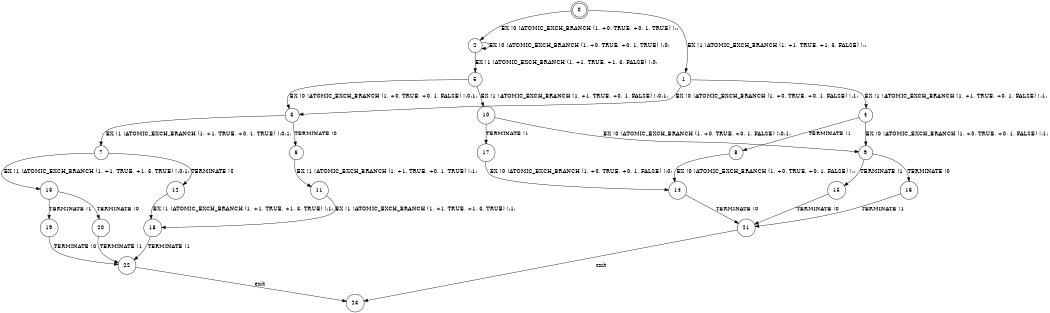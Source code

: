 digraph BCG {
size = "7, 10.5";
center = TRUE;
node [shape = circle];
0 [peripheries = 2];
0 -> 1 [label = "EX !1 !ATOMIC_EXCH_BRANCH (1, +1, TRUE, +1, 3, FALSE) !::"];
0 -> 2 [label = "EX !0 !ATOMIC_EXCH_BRANCH (1, +0, TRUE, +0, 1, TRUE) !::"];
1 -> 3 [label = "EX !0 !ATOMIC_EXCH_BRANCH (1, +0, TRUE, +0, 1, FALSE) !:1:"];
1 -> 4 [label = "EX !1 !ATOMIC_EXCH_BRANCH (1, +1, TRUE, +0, 1, FALSE) !:1:"];
2 -> 5 [label = "EX !1 !ATOMIC_EXCH_BRANCH (1, +1, TRUE, +1, 3, FALSE) !:0:"];
2 -> 2 [label = "EX !0 !ATOMIC_EXCH_BRANCH (1, +0, TRUE, +0, 1, TRUE) !:0:"];
3 -> 6 [label = "TERMINATE !0"];
3 -> 7 [label = "EX !1 !ATOMIC_EXCH_BRANCH (1, +1, TRUE, +0, 1, TRUE) !:0:1:"];
4 -> 8 [label = "TERMINATE !1"];
4 -> 9 [label = "EX !0 !ATOMIC_EXCH_BRANCH (1, +0, TRUE, +0, 1, FALSE) !:1:"];
5 -> 10 [label = "EX !1 !ATOMIC_EXCH_BRANCH (1, +1, TRUE, +0, 1, FALSE) !:0:1:"];
5 -> 3 [label = "EX !0 !ATOMIC_EXCH_BRANCH (1, +0, TRUE, +0, 1, FALSE) !:0:1:"];
6 -> 11 [label = "EX !1 !ATOMIC_EXCH_BRANCH (1, +1, TRUE, +0, 1, TRUE) !:1:"];
7 -> 12 [label = "TERMINATE !0"];
7 -> 13 [label = "EX !1 !ATOMIC_EXCH_BRANCH (1, +1, TRUE, +1, 3, TRUE) !:0:1:"];
8 -> 14 [label = "EX !0 !ATOMIC_EXCH_BRANCH (1, +0, TRUE, +0, 1, FALSE) !::"];
9 -> 15 [label = "TERMINATE !1"];
9 -> 16 [label = "TERMINATE !0"];
10 -> 17 [label = "TERMINATE !1"];
10 -> 9 [label = "EX !0 !ATOMIC_EXCH_BRANCH (1, +0, TRUE, +0, 1, FALSE) !:0:1:"];
11 -> 18 [label = "EX !1 !ATOMIC_EXCH_BRANCH (1, +1, TRUE, +1, 3, TRUE) !:1:"];
12 -> 18 [label = "EX !1 !ATOMIC_EXCH_BRANCH (1, +1, TRUE, +1, 3, TRUE) !:1:"];
13 -> 19 [label = "TERMINATE !1"];
13 -> 20 [label = "TERMINATE !0"];
14 -> 21 [label = "TERMINATE !0"];
15 -> 21 [label = "TERMINATE !0"];
16 -> 21 [label = "TERMINATE !1"];
17 -> 14 [label = "EX !0 !ATOMIC_EXCH_BRANCH (1, +0, TRUE, +0, 1, FALSE) !:0:"];
18 -> 22 [label = "TERMINATE !1"];
19 -> 22 [label = "TERMINATE !0"];
20 -> 22 [label = "TERMINATE !1"];
21 -> 23 [label = "exit"];
22 -> 23 [label = "exit"];
}
